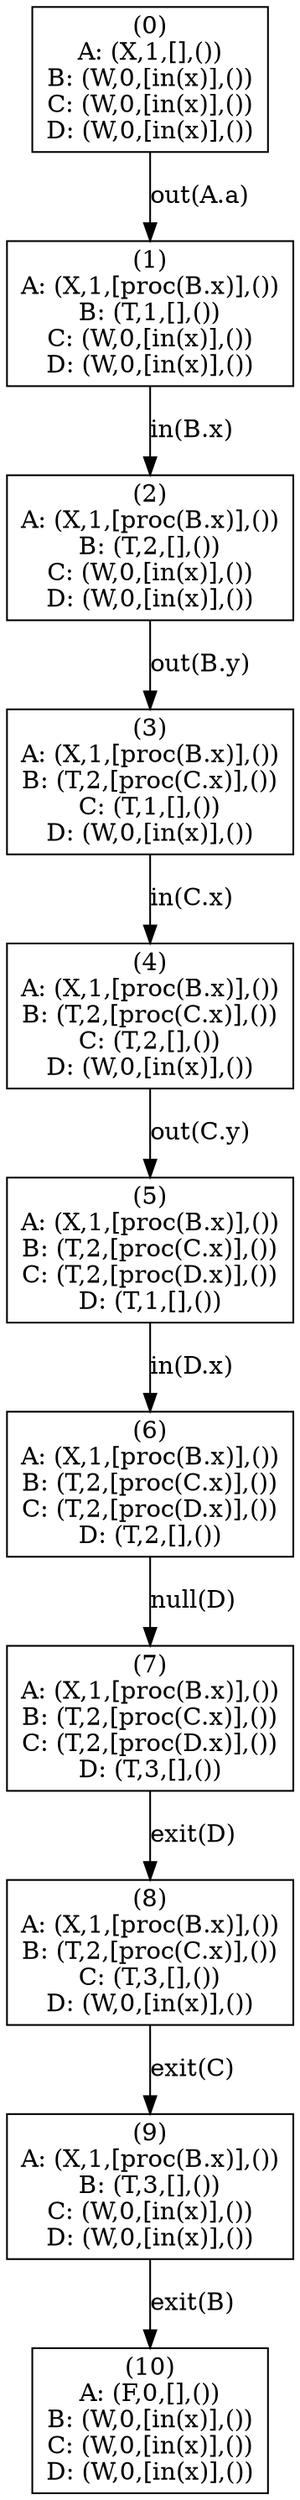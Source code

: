 digraph G {
	 rankdir=TB;
	0 [label = "(0)\nA: (X,1,[],())\nB: (W,0,[in(x)],())\nC: (W,0,[in(x)],())\nD: (W,0,[in(x)],())" shape=box];
	1 [label = "(1)\nA: (X,1,[proc(B.x)],())\nB: (T,1,[],())\nC: (W,0,[in(x)],())\nD: (W,0,[in(x)],())" shape=box];
	2 [label = "(2)\nA: (X,1,[proc(B.x)],())\nB: (T,2,[],())\nC: (W,0,[in(x)],())\nD: (W,0,[in(x)],())" shape=box];
	3 [label = "(3)\nA: (X,1,[proc(B.x)],())\nB: (T,2,[proc(C.x)],())\nC: (T,1,[],())\nD: (W,0,[in(x)],())" shape=box];
	4 [label = "(4)\nA: (X,1,[proc(B.x)],())\nB: (T,2,[proc(C.x)],())\nC: (T,2,[],())\nD: (W,0,[in(x)],())" shape=box];
	5 [label = "(5)\nA: (X,1,[proc(B.x)],())\nB: (T,2,[proc(C.x)],())\nC: (T,2,[proc(D.x)],())\nD: (T,1,[],())" shape=box];
	6 [label = "(6)\nA: (X,1,[proc(B.x)],())\nB: (T,2,[proc(C.x)],())\nC: (T,2,[proc(D.x)],())\nD: (T,2,[],())" shape=box];
	7 [label = "(7)\nA: (X,1,[proc(B.x)],())\nB: (T,2,[proc(C.x)],())\nC: (T,2,[proc(D.x)],())\nD: (T,3,[],())" shape=box];
	8 [label = "(8)\nA: (X,1,[proc(B.x)],())\nB: (T,2,[proc(C.x)],())\nC: (T,3,[],())\nD: (W,0,[in(x)],())" shape=box];
	9 [label = "(9)\nA: (X,1,[proc(B.x)],())\nB: (T,3,[],())\nC: (W,0,[in(x)],())\nD: (W,0,[in(x)],())" shape=box];
	10 [label = "(10)\nA: (F,0,[],())\nB: (W,0,[in(x)],())\nC: (W,0,[in(x)],())\nD: (W,0,[in(x)],())" shape=box];
	0 -> 1 [label = "out(A.a)"];
	1 -> 2 [label = "in(B.x)"];
	2 -> 3 [label = "out(B.y)"];
	3 -> 4 [label = "in(C.x)"];
	4 -> 5 [label = "out(C.y)"];
	5 -> 6 [label = "in(D.x)"];
	6 -> 7 [label = "null(D)"];
	7 -> 8 [label = "exit(D)"];
	8 -> 9 [label = "exit(C)"];
	9 -> 10 [label = "exit(B)"];
}

